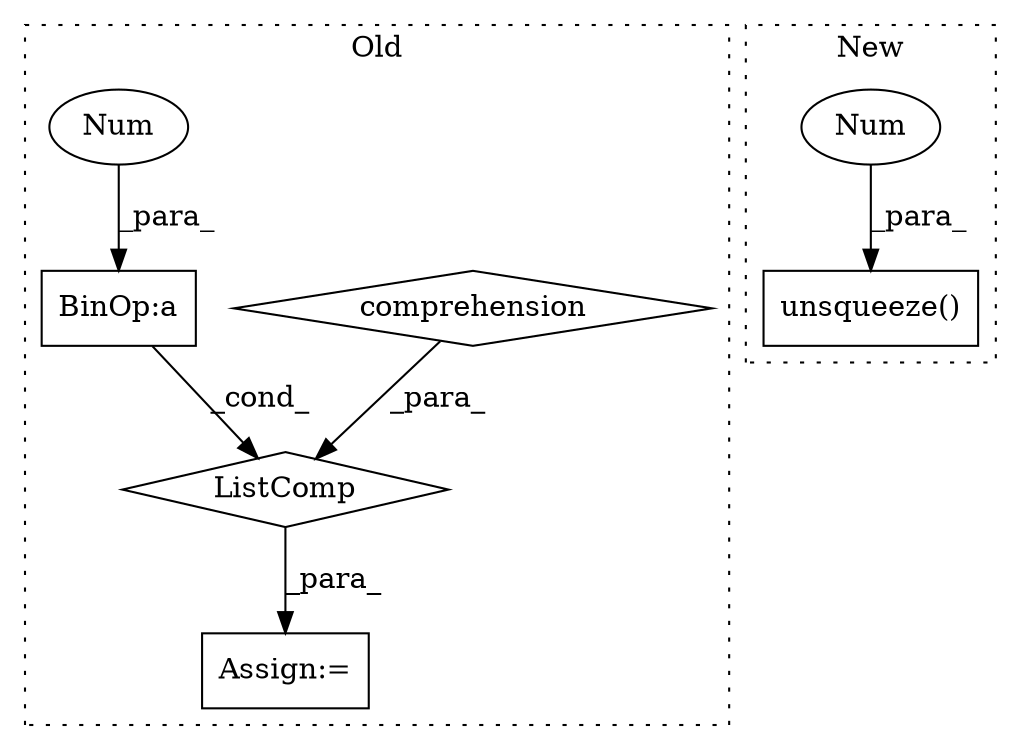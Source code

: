 digraph G {
subgraph cluster0 {
1 [label="ListComp" a="106" s="1390" l="29" shape="diamond"];
3 [label="comprehension" a="45" s="1401" l="3" shape="diamond"];
5 [label="Assign:=" a="68" s="1520" l="3" shape="box"];
6 [label="BinOp:a" a="82" s="1394" l="3" shape="box"];
7 [label="Num" a="76" s="1397" l="3" shape="ellipse"];
label = "Old";
style="dotted";
}
subgraph cluster1 {
2 [label="unsqueeze()" a="75" s="1717,1730" l="12,1" shape="box"];
4 [label="Num" a="76" s="1729" l="1" shape="ellipse"];
label = "New";
style="dotted";
}
1 -> 5 [label="_para_"];
3 -> 1 [label="_para_"];
4 -> 2 [label="_para_"];
6 -> 1 [label="_cond_"];
7 -> 6 [label="_para_"];
}